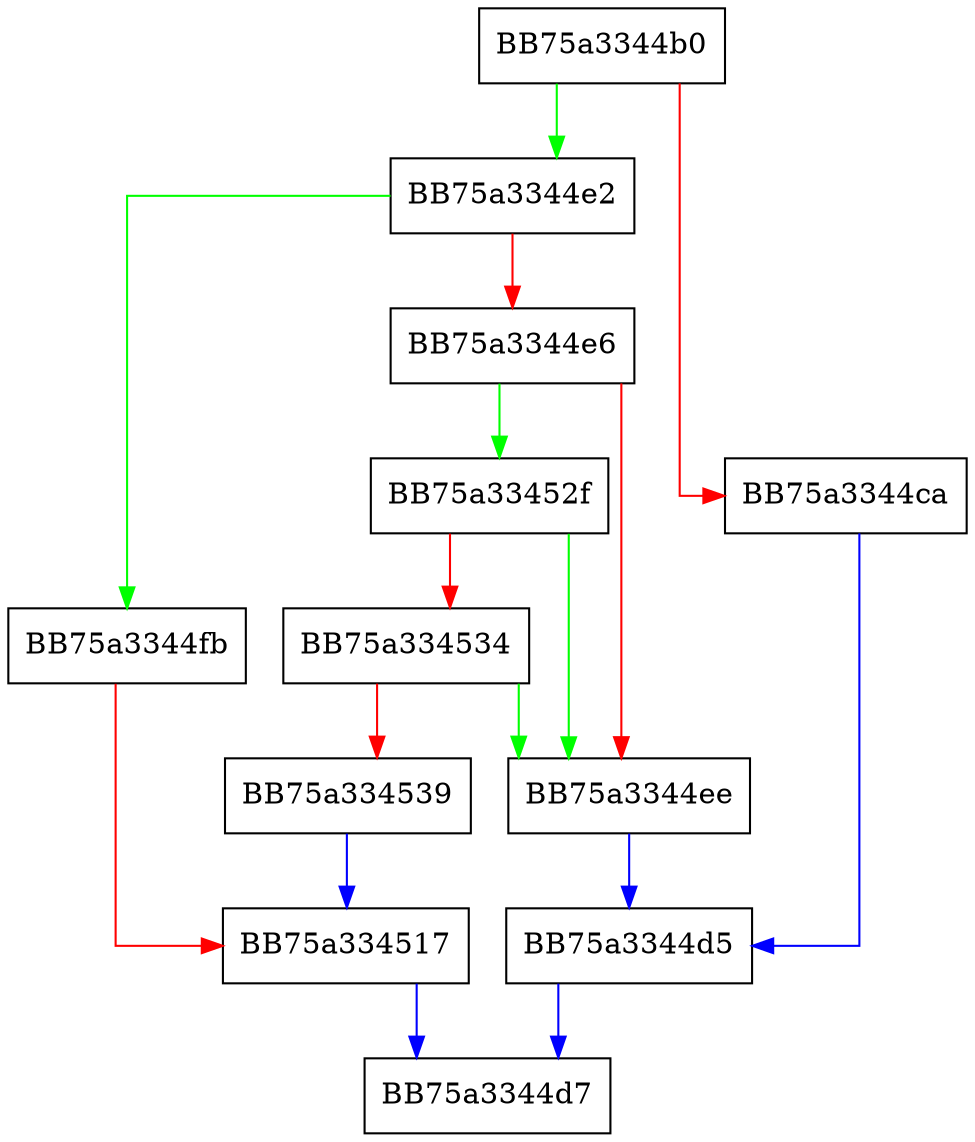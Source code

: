 digraph get_operand_Gx {
  node [shape="box"];
  graph [splines=ortho];
  BB75a3344b0 -> BB75a3344e2 [color="green"];
  BB75a3344b0 -> BB75a3344ca [color="red"];
  BB75a3344ca -> BB75a3344d5 [color="blue"];
  BB75a3344d5 -> BB75a3344d7 [color="blue"];
  BB75a3344e2 -> BB75a3344fb [color="green"];
  BB75a3344e2 -> BB75a3344e6 [color="red"];
  BB75a3344e6 -> BB75a33452f [color="green"];
  BB75a3344e6 -> BB75a3344ee [color="red"];
  BB75a3344ee -> BB75a3344d5 [color="blue"];
  BB75a3344fb -> BB75a334517 [color="red"];
  BB75a334517 -> BB75a3344d7 [color="blue"];
  BB75a33452f -> BB75a3344ee [color="green"];
  BB75a33452f -> BB75a334534 [color="red"];
  BB75a334534 -> BB75a3344ee [color="green"];
  BB75a334534 -> BB75a334539 [color="red"];
  BB75a334539 -> BB75a334517 [color="blue"];
}